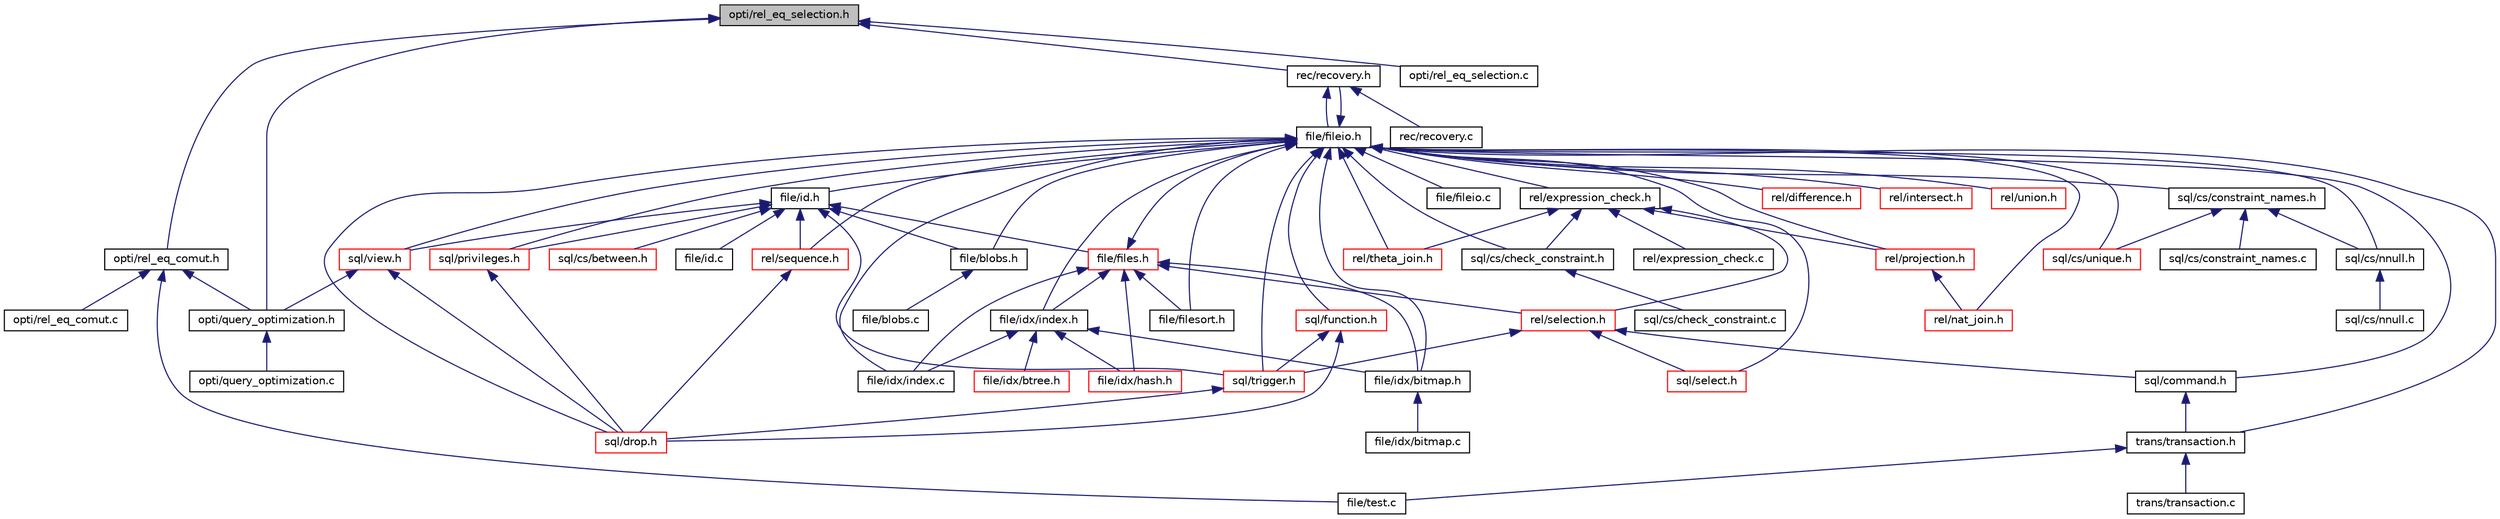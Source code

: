 digraph "opti/rel_eq_selection.h"
{
  bgcolor="transparent";
  edge [fontname="Helvetica",fontsize="10",labelfontname="Helvetica",labelfontsize="10"];
  node [fontname="Helvetica",fontsize="10",shape=record];
  Node1 [label="opti/rel_eq_selection.h",height=0.2,width=0.4,color="black", fillcolor="grey75", style="filled" fontcolor="black"];
  Node1 -> Node2 [dir="back",color="midnightblue",fontsize="10",style="solid"];
  Node2 [label="rec/recovery.h",height=0.2,width=0.4,color="black",URL="$recovery_8h_source.html"];
  Node2 -> Node3 [dir="back",color="midnightblue",fontsize="10",style="solid"];
  Node3 [label="file/fileio.h",height=0.2,width=0.4,color="black",URL="$fileio_8h.html"];
  Node3 -> Node4 [dir="back",color="midnightblue",fontsize="10",style="solid"];
  Node4 [label="file/blobs.h",height=0.2,width=0.4,color="black",URL="$blobs_8h.html"];
  Node4 -> Node5 [dir="back",color="midnightblue",fontsize="10",style="solid"];
  Node5 [label="file/blobs.c",height=0.2,width=0.4,color="black",URL="$blobs_8c.html"];
  Node3 -> Node2 [dir="back",color="midnightblue",fontsize="10",style="solid"];
  Node3 -> Node6 [dir="back",color="midnightblue",fontsize="10",style="solid"];
  Node6 [label="file/id.h",height=0.2,width=0.4,color="black",URL="$id_8h.html"];
  Node6 -> Node7 [dir="back",color="midnightblue",fontsize="10",style="solid"];
  Node7 [label="file/files.h",height=0.2,width=0.4,color="red",URL="$files_8h.html"];
  Node7 -> Node3 [dir="back",color="midnightblue",fontsize="10",style="solid"];
  Node7 -> Node8 [dir="back",color="midnightblue",fontsize="10",style="solid"];
  Node8 [label="file/filesort.h",height=0.2,width=0.4,color="black",URL="$filesort_8h.html"];
  Node7 -> Node9 [dir="back",color="midnightblue",fontsize="10",style="solid"];
  Node9 [label="rel/selection.h",height=0.2,width=0.4,color="red",URL="$selection_8h.html"];
  Node9 -> Node10 [dir="back",color="midnightblue",fontsize="10",style="solid"];
  Node10 [label="sql/command.h",height=0.2,width=0.4,color="black",URL="$command_8h_source.html"];
  Node10 -> Node11 [dir="back",color="midnightblue",fontsize="10",style="solid"];
  Node11 [label="trans/transaction.h",height=0.2,width=0.4,color="black",URL="$transaction_8h.html"];
  Node11 -> Node12 [dir="back",color="midnightblue",fontsize="10",style="solid"];
  Node12 [label="file/test.c",height=0.2,width=0.4,color="black",URL="$test_8c.html"];
  Node11 -> Node13 [dir="back",color="midnightblue",fontsize="10",style="solid"];
  Node13 [label="trans/transaction.c",height=0.2,width=0.4,color="black",URL="$transaction_8c.html"];
  Node9 -> Node14 [dir="back",color="midnightblue",fontsize="10",style="solid"];
  Node14 [label="sql/trigger.h",height=0.2,width=0.4,color="red",URL="$trigger_8h.html"];
  Node14 -> Node15 [dir="back",color="midnightblue",fontsize="10",style="solid"];
  Node15 [label="sql/drop.h",height=0.2,width=0.4,color="red",URL="$drop_8h.html"];
  Node9 -> Node16 [dir="back",color="midnightblue",fontsize="10",style="solid"];
  Node16 [label="sql/select.h",height=0.2,width=0.4,color="red",URL="$select_8h_source.html"];
  Node7 -> Node17 [dir="back",color="midnightblue",fontsize="10",style="solid"];
  Node17 [label="file/idx/index.h",height=0.2,width=0.4,color="black",URL="$index_8h.html"];
  Node17 -> Node18 [dir="back",color="midnightblue",fontsize="10",style="solid"];
  Node18 [label="file/idx/bitmap.h",height=0.2,width=0.4,color="black",URL="$bitmap_8h.html"];
  Node18 -> Node19 [dir="back",color="midnightblue",fontsize="10",style="solid"];
  Node19 [label="file/idx/bitmap.c",height=0.2,width=0.4,color="black",URL="$bitmap_8c.html"];
  Node17 -> Node20 [dir="back",color="midnightblue",fontsize="10",style="solid"];
  Node20 [label="file/idx/btree.h",height=0.2,width=0.4,color="red",URL="$btree_8h.html"];
  Node17 -> Node21 [dir="back",color="midnightblue",fontsize="10",style="solid"];
  Node21 [label="file/idx/hash.h",height=0.2,width=0.4,color="red",URL="$hash_8h.html"];
  Node17 -> Node22 [dir="back",color="midnightblue",fontsize="10",style="solid"];
  Node22 [label="file/idx/index.c",height=0.2,width=0.4,color="black",URL="$index_8c.html"];
  Node7 -> Node18 [dir="back",color="midnightblue",fontsize="10",style="solid"];
  Node7 -> Node21 [dir="back",color="midnightblue",fontsize="10",style="solid"];
  Node7 -> Node22 [dir="back",color="midnightblue",fontsize="10",style="solid"];
  Node6 -> Node4 [dir="back",color="midnightblue",fontsize="10",style="solid"];
  Node6 -> Node23 [dir="back",color="midnightblue",fontsize="10",style="solid"];
  Node23 [label="file/id.c",height=0.2,width=0.4,color="black",URL="$id_8c.html"];
  Node6 -> Node24 [dir="back",color="midnightblue",fontsize="10",style="solid"];
  Node24 [label="sql/cs/between.h",height=0.2,width=0.4,color="red",URL="$between_8h.html"];
  Node6 -> Node25 [dir="back",color="midnightblue",fontsize="10",style="solid"];
  Node25 [label="sql/view.h",height=0.2,width=0.4,color="red",URL="$view_8h_source.html"];
  Node25 -> Node26 [dir="back",color="midnightblue",fontsize="10",style="solid"];
  Node26 [label="opti/query_optimization.h",height=0.2,width=0.4,color="black",URL="$query__optimization_8h.html"];
  Node26 -> Node27 [dir="back",color="midnightblue",fontsize="10",style="solid"];
  Node27 [label="opti/query_optimization.c",height=0.2,width=0.4,color="black",URL="$query__optimization_8c.html"];
  Node25 -> Node15 [dir="back",color="midnightblue",fontsize="10",style="solid"];
  Node6 -> Node28 [dir="back",color="midnightblue",fontsize="10",style="solid"];
  Node28 [label="rel/sequence.h",height=0.2,width=0.4,color="red",URL="$sequence_8h.html"];
  Node28 -> Node15 [dir="back",color="midnightblue",fontsize="10",style="solid"];
  Node6 -> Node14 [dir="back",color="midnightblue",fontsize="10",style="solid"];
  Node6 -> Node29 [dir="back",color="midnightblue",fontsize="10",style="solid"];
  Node29 [label="sql/privileges.h",height=0.2,width=0.4,color="red",URL="$privileges_8h_source.html"];
  Node29 -> Node15 [dir="back",color="midnightblue",fontsize="10",style="solid"];
  Node3 -> Node30 [dir="back",color="midnightblue",fontsize="10",style="solid"];
  Node30 [label="file/fileio.c",height=0.2,width=0.4,color="black",URL="$fileio_8c.html"];
  Node3 -> Node8 [dir="back",color="midnightblue",fontsize="10",style="solid"];
  Node3 -> Node10 [dir="back",color="midnightblue",fontsize="10",style="solid"];
  Node3 -> Node31 [dir="back",color="midnightblue",fontsize="10",style="solid"];
  Node31 [label="rel/expression_check.h",height=0.2,width=0.4,color="black",URL="$expression__check_8h.html"];
  Node31 -> Node9 [dir="back",color="midnightblue",fontsize="10",style="solid"];
  Node31 -> Node32 [dir="back",color="midnightblue",fontsize="10",style="solid"];
  Node32 [label="sql/cs/check_constraint.h",height=0.2,width=0.4,color="black",URL="$check__constraint_8h.html"];
  Node32 -> Node33 [dir="back",color="midnightblue",fontsize="10",style="solid"];
  Node33 [label="sql/cs/check_constraint.c",height=0.2,width=0.4,color="black",URL="$check__constraint_8c.html"];
  Node31 -> Node34 [dir="back",color="midnightblue",fontsize="10",style="solid"];
  Node34 [label="rel/projection.h",height=0.2,width=0.4,color="red",URL="$projection_8h.html"];
  Node34 -> Node35 [dir="back",color="midnightblue",fontsize="10",style="solid"];
  Node35 [label="rel/nat_join.h",height=0.2,width=0.4,color="red",URL="$nat__join_8h.html"];
  Node31 -> Node36 [dir="back",color="midnightblue",fontsize="10",style="solid"];
  Node36 [label="rel/expression_check.c",height=0.2,width=0.4,color="black",URL="$expression__check_8c.html"];
  Node31 -> Node37 [dir="back",color="midnightblue",fontsize="10",style="solid"];
  Node37 [label="rel/theta_join.h",height=0.2,width=0.4,color="red",URL="$theta__join_8h.html"];
  Node3 -> Node11 [dir="back",color="midnightblue",fontsize="10",style="solid"];
  Node3 -> Node17 [dir="back",color="midnightblue",fontsize="10",style="solid"];
  Node3 -> Node18 [dir="back",color="midnightblue",fontsize="10",style="solid"];
  Node3 -> Node22 [dir="back",color="midnightblue",fontsize="10",style="solid"];
  Node3 -> Node32 [dir="back",color="midnightblue",fontsize="10",style="solid"];
  Node3 -> Node38 [dir="back",color="midnightblue",fontsize="10",style="solid"];
  Node38 [label="sql/cs/constraint_names.h",height=0.2,width=0.4,color="black",URL="$constraint__names_8h.html"];
  Node38 -> Node39 [dir="back",color="midnightblue",fontsize="10",style="solid"];
  Node39 [label="sql/cs/constraint_names.c",height=0.2,width=0.4,color="black",URL="$constraint__names_8c.html"];
  Node38 -> Node40 [dir="back",color="midnightblue",fontsize="10",style="solid"];
  Node40 [label="sql/cs/nnull.h",height=0.2,width=0.4,color="black",URL="$nnull_8h.html"];
  Node40 -> Node41 [dir="back",color="midnightblue",fontsize="10",style="solid"];
  Node41 [label="sql/cs/nnull.c",height=0.2,width=0.4,color="black",URL="$nnull_8c.html"];
  Node38 -> Node42 [dir="back",color="midnightblue",fontsize="10",style="solid"];
  Node42 [label="sql/cs/unique.h",height=0.2,width=0.4,color="red",URL="$unique_8h.html"];
  Node3 -> Node40 [dir="back",color="midnightblue",fontsize="10",style="solid"];
  Node3 -> Node42 [dir="back",color="midnightblue",fontsize="10",style="solid"];
  Node3 -> Node25 [dir="back",color="midnightblue",fontsize="10",style="solid"];
  Node3 -> Node34 [dir="back",color="midnightblue",fontsize="10",style="solid"];
  Node3 -> Node43 [dir="back",color="midnightblue",fontsize="10",style="solid"];
  Node43 [label="rel/difference.h",height=0.2,width=0.4,color="red",URL="$difference_8h.html"];
  Node3 -> Node44 [dir="back",color="midnightblue",fontsize="10",style="solid"];
  Node44 [label="rel/intersect.h",height=0.2,width=0.4,color="red",URL="$intersect_8h.html"];
  Node3 -> Node35 [dir="back",color="midnightblue",fontsize="10",style="solid"];
  Node3 -> Node28 [dir="back",color="midnightblue",fontsize="10",style="solid"];
  Node3 -> Node37 [dir="back",color="midnightblue",fontsize="10",style="solid"];
  Node3 -> Node45 [dir="back",color="midnightblue",fontsize="10",style="solid"];
  Node45 [label="rel/union.h",height=0.2,width=0.4,color="red",URL="$union_8h.html"];
  Node3 -> Node15 [dir="back",color="midnightblue",fontsize="10",style="solid"];
  Node3 -> Node14 [dir="back",color="midnightblue",fontsize="10",style="solid"];
  Node3 -> Node46 [dir="back",color="midnightblue",fontsize="10",style="solid"];
  Node46 [label="sql/function.h",height=0.2,width=0.4,color="red",URL="$function_8h.html"];
  Node46 -> Node14 [dir="back",color="midnightblue",fontsize="10",style="solid"];
  Node46 -> Node15 [dir="back",color="midnightblue",fontsize="10",style="solid"];
  Node3 -> Node29 [dir="back",color="midnightblue",fontsize="10",style="solid"];
  Node3 -> Node16 [dir="back",color="midnightblue",fontsize="10",style="solid"];
  Node2 -> Node47 [dir="back",color="midnightblue",fontsize="10",style="solid"];
  Node47 [label="rec/recovery.c",height=0.2,width=0.4,color="black",URL="$recovery_8c.html"];
  Node1 -> Node48 [dir="back",color="midnightblue",fontsize="10",style="solid"];
  Node48 [label="opti/rel_eq_comut.h",height=0.2,width=0.4,color="black",URL="$rel__eq__comut_8h.html"];
  Node48 -> Node12 [dir="back",color="midnightblue",fontsize="10",style="solid"];
  Node48 -> Node26 [dir="back",color="midnightblue",fontsize="10",style="solid"];
  Node48 -> Node49 [dir="back",color="midnightblue",fontsize="10",style="solid"];
  Node49 [label="opti/rel_eq_comut.c",height=0.2,width=0.4,color="black",URL="$rel__eq__comut_8c.html"];
  Node1 -> Node26 [dir="back",color="midnightblue",fontsize="10",style="solid"];
  Node1 -> Node50 [dir="back",color="midnightblue",fontsize="10",style="solid"];
  Node50 [label="opti/rel_eq_selection.c",height=0.2,width=0.4,color="black",URL="$rel__eq__selection_8c.html"];
}
